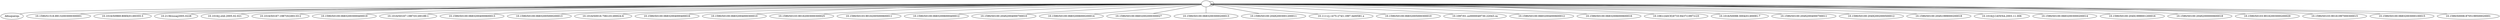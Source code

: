 strict graph mind_map159 {
	"" -- Albuquerqu
	"" -- "10.1590/S1516-89132003000300001"
	"" -- "10.1016/S0969-806X(01)00355-3"
	"" -- "10.2136/sssaj2005.0228"
	"" -- "10.1016/j.still.2005.02.021"
	"" -- "10.1016/S0167-1987(02)00133-2"
	"" -- "10.1590/S0100-06832003000400019"
	"" -- "10.1016/S0167-1987(01)00189-1"
	"" -- "10.1590/S0100-06832004000600013"
	"" -- "10.1590/S0100-06832005000200013"
	"" -- "10.1016/S0016-7061(01)00024-6"
	"" -- "10.1590/S0100-06832004000400016"
	"" -- "10.1590/S0100-06832004000300010"
	"" -- "10.1590/S0103-90162003000300025"
	"" -- "10.1590/S0103-90162005000600011"
	"" -- "10.1590/S0100-06832006000400012"
	"" -- "10.1590/S0100-204X2004000700010"
	"" -- "10.1590/S0100-06832006000200014"
	"" -- "10.1590/S0100-06832002000300027"
	"" -- "10.1590/S0100-06832003000200013"
	"" -- "10.1590/S0100-204X2003001200011"
	"" -- "10.1111/j.1475-2743.1997.tb00581.x"
	"" -- "10.1590/S0100-06832005000300010"
	"" -- "10.1097/01.ss0000049730.22043.ca"
	"" -- "10.1590/S0100-06832004000600012"
	"" -- "10.1590/S0100-06832006000600016"
	"" -- "10.1061/(ASCE)0733-9437(1997)123"
	"" -- "10.1016/S0098-3004(01)00091-7"
	"" -- "10.1590/S0100-204X2004000700011"
	"" -- "10.1590/S0100-204X2002000500012"
	"" -- "10.1590/S0100-204X1999000200018"
	"" -- ""
	"" -- "10.1016/J.CATENA.2003.11.006"
	"" -- "10.1590/S0100-06832003000200014"
	"" -- "10.1590/S0100-204X1999001200016"
	"" -- "10.1590/S0100-204X2000000600018"
	"" -- "10.1590/S0103-90162003000200029"
	"" -- "10.1590/S0103-90161997000300015"
	"" -- "10.1590/S0100-06832003000100015"
	"" -- "10.1590/S0006-8705199500020001"
}
